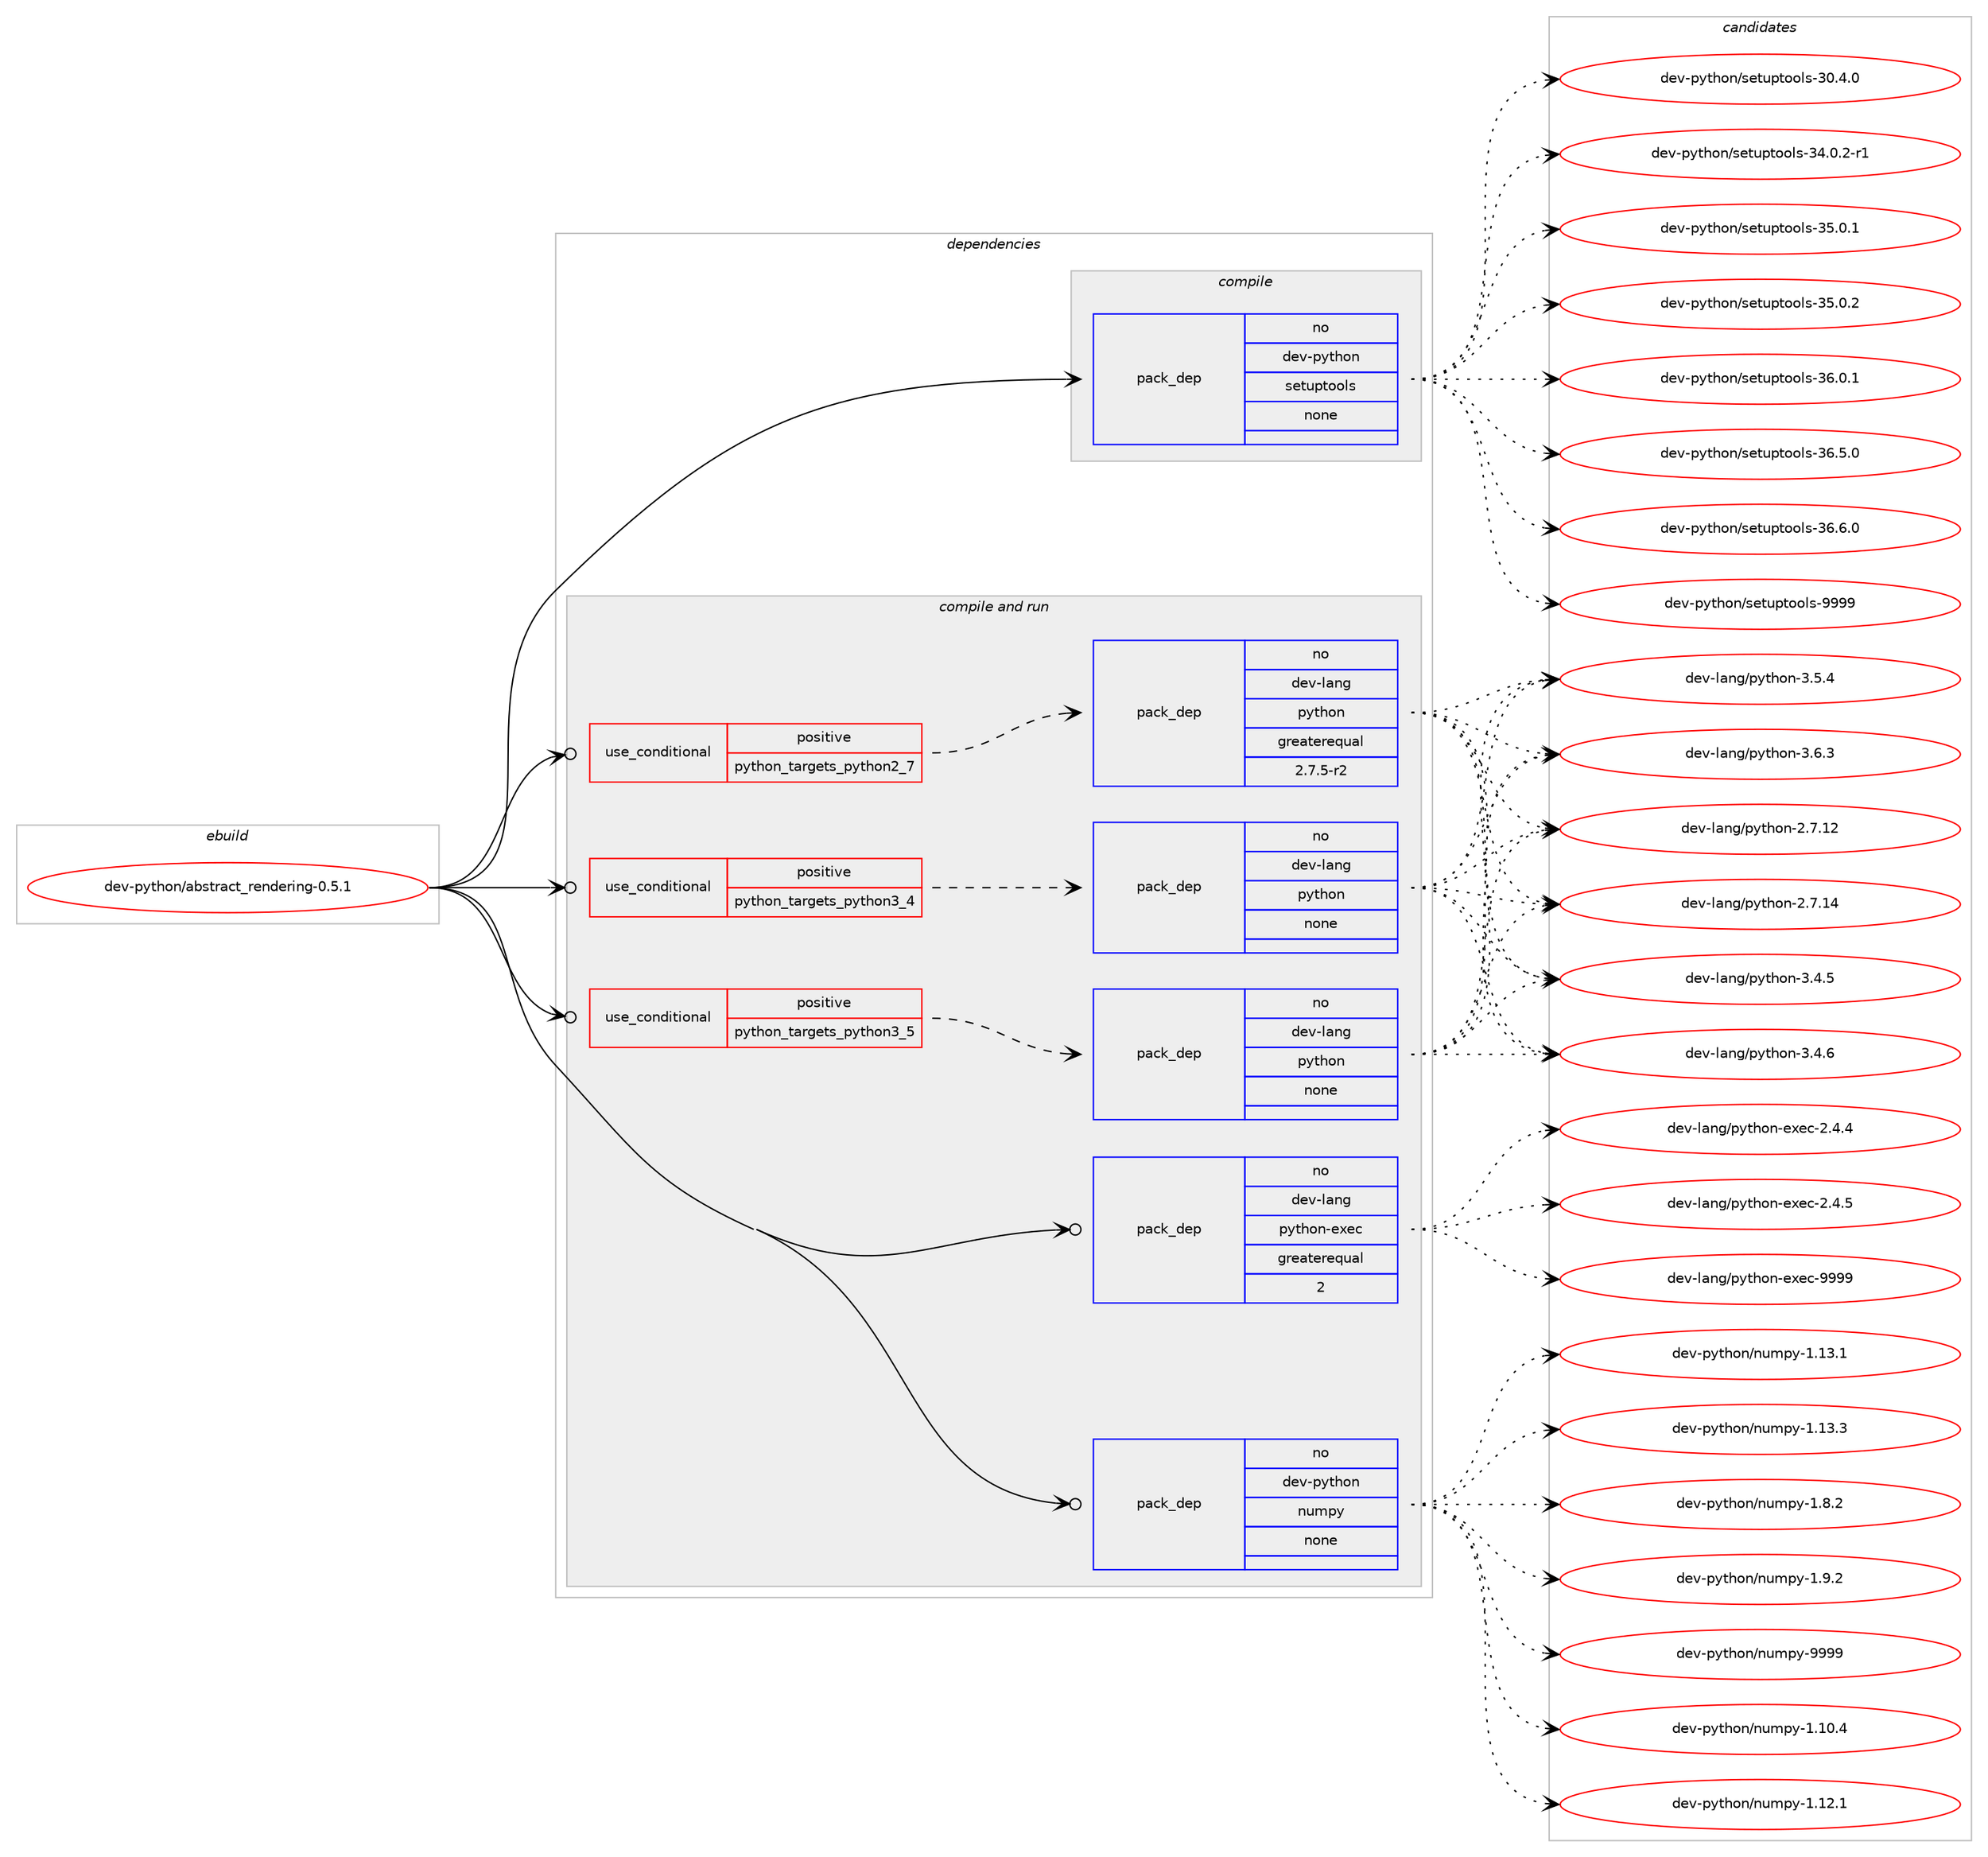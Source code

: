 digraph prolog {

# *************
# Graph options
# *************

newrank=true;
concentrate=true;
compound=true;
graph [rankdir=LR,fontname=Helvetica,fontsize=10,ranksep=1.5];#, ranksep=2.5, nodesep=0.2];
edge  [arrowhead=vee];
node  [fontname=Helvetica,fontsize=10];

# **********
# The ebuild
# **********

subgraph cluster_leftcol {
color=gray;
rank=same;
label=<<i>ebuild</i>>;
id [label="dev-python/abstract_rendering-0.5.1", color=red, width=4, href="../dev-python/abstract_rendering-0.5.1.svg"];
}

# ****************
# The dependencies
# ****************

subgraph cluster_midcol {
color=gray;
label=<<i>dependencies</i>>;
subgraph cluster_compile {
fillcolor="#eeeeee";
style=filled;
label=<<i>compile</i>>;
subgraph pack112517 {
dependency145530 [label=<<TABLE BORDER="0" CELLBORDER="1" CELLSPACING="0" CELLPADDING="4" WIDTH="220"><TR><TD ROWSPAN="6" CELLPADDING="30">pack_dep</TD></TR><TR><TD WIDTH="110">no</TD></TR><TR><TD>dev-python</TD></TR><TR><TD>setuptools</TD></TR><TR><TD>none</TD></TR><TR><TD></TD></TR></TABLE>>, shape=none, color=blue];
}
id:e -> dependency145530:w [weight=20,style="solid",arrowhead="vee"];
}
subgraph cluster_compileandrun {
fillcolor="#eeeeee";
style=filled;
label=<<i>compile and run</i>>;
subgraph cond29196 {
dependency145531 [label=<<TABLE BORDER="0" CELLBORDER="1" CELLSPACING="0" CELLPADDING="4"><TR><TD ROWSPAN="3" CELLPADDING="10">use_conditional</TD></TR><TR><TD>positive</TD></TR><TR><TD>python_targets_python2_7</TD></TR></TABLE>>, shape=none, color=red];
subgraph pack112518 {
dependency145532 [label=<<TABLE BORDER="0" CELLBORDER="1" CELLSPACING="0" CELLPADDING="4" WIDTH="220"><TR><TD ROWSPAN="6" CELLPADDING="30">pack_dep</TD></TR><TR><TD WIDTH="110">no</TD></TR><TR><TD>dev-lang</TD></TR><TR><TD>python</TD></TR><TR><TD>greaterequal</TD></TR><TR><TD>2.7.5-r2</TD></TR></TABLE>>, shape=none, color=blue];
}
dependency145531:e -> dependency145532:w [weight=20,style="dashed",arrowhead="vee"];
}
id:e -> dependency145531:w [weight=20,style="solid",arrowhead="odotvee"];
subgraph cond29197 {
dependency145533 [label=<<TABLE BORDER="0" CELLBORDER="1" CELLSPACING="0" CELLPADDING="4"><TR><TD ROWSPAN="3" CELLPADDING="10">use_conditional</TD></TR><TR><TD>positive</TD></TR><TR><TD>python_targets_python3_4</TD></TR></TABLE>>, shape=none, color=red];
subgraph pack112519 {
dependency145534 [label=<<TABLE BORDER="0" CELLBORDER="1" CELLSPACING="0" CELLPADDING="4" WIDTH="220"><TR><TD ROWSPAN="6" CELLPADDING="30">pack_dep</TD></TR><TR><TD WIDTH="110">no</TD></TR><TR><TD>dev-lang</TD></TR><TR><TD>python</TD></TR><TR><TD>none</TD></TR><TR><TD></TD></TR></TABLE>>, shape=none, color=blue];
}
dependency145533:e -> dependency145534:w [weight=20,style="dashed",arrowhead="vee"];
}
id:e -> dependency145533:w [weight=20,style="solid",arrowhead="odotvee"];
subgraph cond29198 {
dependency145535 [label=<<TABLE BORDER="0" CELLBORDER="1" CELLSPACING="0" CELLPADDING="4"><TR><TD ROWSPAN="3" CELLPADDING="10">use_conditional</TD></TR><TR><TD>positive</TD></TR><TR><TD>python_targets_python3_5</TD></TR></TABLE>>, shape=none, color=red];
subgraph pack112520 {
dependency145536 [label=<<TABLE BORDER="0" CELLBORDER="1" CELLSPACING="0" CELLPADDING="4" WIDTH="220"><TR><TD ROWSPAN="6" CELLPADDING="30">pack_dep</TD></TR><TR><TD WIDTH="110">no</TD></TR><TR><TD>dev-lang</TD></TR><TR><TD>python</TD></TR><TR><TD>none</TD></TR><TR><TD></TD></TR></TABLE>>, shape=none, color=blue];
}
dependency145535:e -> dependency145536:w [weight=20,style="dashed",arrowhead="vee"];
}
id:e -> dependency145535:w [weight=20,style="solid",arrowhead="odotvee"];
subgraph pack112521 {
dependency145537 [label=<<TABLE BORDER="0" CELLBORDER="1" CELLSPACING="0" CELLPADDING="4" WIDTH="220"><TR><TD ROWSPAN="6" CELLPADDING="30">pack_dep</TD></TR><TR><TD WIDTH="110">no</TD></TR><TR><TD>dev-lang</TD></TR><TR><TD>python-exec</TD></TR><TR><TD>greaterequal</TD></TR><TR><TD>2</TD></TR></TABLE>>, shape=none, color=blue];
}
id:e -> dependency145537:w [weight=20,style="solid",arrowhead="odotvee"];
subgraph pack112522 {
dependency145538 [label=<<TABLE BORDER="0" CELLBORDER="1" CELLSPACING="0" CELLPADDING="4" WIDTH="220"><TR><TD ROWSPAN="6" CELLPADDING="30">pack_dep</TD></TR><TR><TD WIDTH="110">no</TD></TR><TR><TD>dev-python</TD></TR><TR><TD>numpy</TD></TR><TR><TD>none</TD></TR><TR><TD></TD></TR></TABLE>>, shape=none, color=blue];
}
id:e -> dependency145538:w [weight=20,style="solid",arrowhead="odotvee"];
}
subgraph cluster_run {
fillcolor="#eeeeee";
style=filled;
label=<<i>run</i>>;
}
}

# **************
# The candidates
# **************

subgraph cluster_choices {
rank=same;
color=gray;
label=<<i>candidates</i>>;

subgraph choice112517 {
color=black;
nodesep=1;
choice100101118451121211161041111104711510111611711211611111110811545514846524648 [label="dev-python/setuptools-30.4.0", color=red, width=4,href="../dev-python/setuptools-30.4.0.svg"];
choice1001011184511212111610411111047115101116117112116111111108115455152464846504511449 [label="dev-python/setuptools-34.0.2-r1", color=red, width=4,href="../dev-python/setuptools-34.0.2-r1.svg"];
choice100101118451121211161041111104711510111611711211611111110811545515346484649 [label="dev-python/setuptools-35.0.1", color=red, width=4,href="../dev-python/setuptools-35.0.1.svg"];
choice100101118451121211161041111104711510111611711211611111110811545515346484650 [label="dev-python/setuptools-35.0.2", color=red, width=4,href="../dev-python/setuptools-35.0.2.svg"];
choice100101118451121211161041111104711510111611711211611111110811545515446484649 [label="dev-python/setuptools-36.0.1", color=red, width=4,href="../dev-python/setuptools-36.0.1.svg"];
choice100101118451121211161041111104711510111611711211611111110811545515446534648 [label="dev-python/setuptools-36.5.0", color=red, width=4,href="../dev-python/setuptools-36.5.0.svg"];
choice100101118451121211161041111104711510111611711211611111110811545515446544648 [label="dev-python/setuptools-36.6.0", color=red, width=4,href="../dev-python/setuptools-36.6.0.svg"];
choice10010111845112121116104111110471151011161171121161111111081154557575757 [label="dev-python/setuptools-9999", color=red, width=4,href="../dev-python/setuptools-9999.svg"];
dependency145530:e -> choice100101118451121211161041111104711510111611711211611111110811545514846524648:w [style=dotted,weight="100"];
dependency145530:e -> choice1001011184511212111610411111047115101116117112116111111108115455152464846504511449:w [style=dotted,weight="100"];
dependency145530:e -> choice100101118451121211161041111104711510111611711211611111110811545515346484649:w [style=dotted,weight="100"];
dependency145530:e -> choice100101118451121211161041111104711510111611711211611111110811545515346484650:w [style=dotted,weight="100"];
dependency145530:e -> choice100101118451121211161041111104711510111611711211611111110811545515446484649:w [style=dotted,weight="100"];
dependency145530:e -> choice100101118451121211161041111104711510111611711211611111110811545515446534648:w [style=dotted,weight="100"];
dependency145530:e -> choice100101118451121211161041111104711510111611711211611111110811545515446544648:w [style=dotted,weight="100"];
dependency145530:e -> choice10010111845112121116104111110471151011161171121161111111081154557575757:w [style=dotted,weight="100"];
}
subgraph choice112518 {
color=black;
nodesep=1;
choice10010111845108971101034711212111610411111045504655464950 [label="dev-lang/python-2.7.12", color=red, width=4,href="../dev-lang/python-2.7.12.svg"];
choice10010111845108971101034711212111610411111045504655464952 [label="dev-lang/python-2.7.14", color=red, width=4,href="../dev-lang/python-2.7.14.svg"];
choice100101118451089711010347112121116104111110455146524653 [label="dev-lang/python-3.4.5", color=red, width=4,href="../dev-lang/python-3.4.5.svg"];
choice100101118451089711010347112121116104111110455146524654 [label="dev-lang/python-3.4.6", color=red, width=4,href="../dev-lang/python-3.4.6.svg"];
choice100101118451089711010347112121116104111110455146534652 [label="dev-lang/python-3.5.4", color=red, width=4,href="../dev-lang/python-3.5.4.svg"];
choice100101118451089711010347112121116104111110455146544651 [label="dev-lang/python-3.6.3", color=red, width=4,href="../dev-lang/python-3.6.3.svg"];
dependency145532:e -> choice10010111845108971101034711212111610411111045504655464950:w [style=dotted,weight="100"];
dependency145532:e -> choice10010111845108971101034711212111610411111045504655464952:w [style=dotted,weight="100"];
dependency145532:e -> choice100101118451089711010347112121116104111110455146524653:w [style=dotted,weight="100"];
dependency145532:e -> choice100101118451089711010347112121116104111110455146524654:w [style=dotted,weight="100"];
dependency145532:e -> choice100101118451089711010347112121116104111110455146534652:w [style=dotted,weight="100"];
dependency145532:e -> choice100101118451089711010347112121116104111110455146544651:w [style=dotted,weight="100"];
}
subgraph choice112519 {
color=black;
nodesep=1;
choice10010111845108971101034711212111610411111045504655464950 [label="dev-lang/python-2.7.12", color=red, width=4,href="../dev-lang/python-2.7.12.svg"];
choice10010111845108971101034711212111610411111045504655464952 [label="dev-lang/python-2.7.14", color=red, width=4,href="../dev-lang/python-2.7.14.svg"];
choice100101118451089711010347112121116104111110455146524653 [label="dev-lang/python-3.4.5", color=red, width=4,href="../dev-lang/python-3.4.5.svg"];
choice100101118451089711010347112121116104111110455146524654 [label="dev-lang/python-3.4.6", color=red, width=4,href="../dev-lang/python-3.4.6.svg"];
choice100101118451089711010347112121116104111110455146534652 [label="dev-lang/python-3.5.4", color=red, width=4,href="../dev-lang/python-3.5.4.svg"];
choice100101118451089711010347112121116104111110455146544651 [label="dev-lang/python-3.6.3", color=red, width=4,href="../dev-lang/python-3.6.3.svg"];
dependency145534:e -> choice10010111845108971101034711212111610411111045504655464950:w [style=dotted,weight="100"];
dependency145534:e -> choice10010111845108971101034711212111610411111045504655464952:w [style=dotted,weight="100"];
dependency145534:e -> choice100101118451089711010347112121116104111110455146524653:w [style=dotted,weight="100"];
dependency145534:e -> choice100101118451089711010347112121116104111110455146524654:w [style=dotted,weight="100"];
dependency145534:e -> choice100101118451089711010347112121116104111110455146534652:w [style=dotted,weight="100"];
dependency145534:e -> choice100101118451089711010347112121116104111110455146544651:w [style=dotted,weight="100"];
}
subgraph choice112520 {
color=black;
nodesep=1;
choice10010111845108971101034711212111610411111045504655464950 [label="dev-lang/python-2.7.12", color=red, width=4,href="../dev-lang/python-2.7.12.svg"];
choice10010111845108971101034711212111610411111045504655464952 [label="dev-lang/python-2.7.14", color=red, width=4,href="../dev-lang/python-2.7.14.svg"];
choice100101118451089711010347112121116104111110455146524653 [label="dev-lang/python-3.4.5", color=red, width=4,href="../dev-lang/python-3.4.5.svg"];
choice100101118451089711010347112121116104111110455146524654 [label="dev-lang/python-3.4.6", color=red, width=4,href="../dev-lang/python-3.4.6.svg"];
choice100101118451089711010347112121116104111110455146534652 [label="dev-lang/python-3.5.4", color=red, width=4,href="../dev-lang/python-3.5.4.svg"];
choice100101118451089711010347112121116104111110455146544651 [label="dev-lang/python-3.6.3", color=red, width=4,href="../dev-lang/python-3.6.3.svg"];
dependency145536:e -> choice10010111845108971101034711212111610411111045504655464950:w [style=dotted,weight="100"];
dependency145536:e -> choice10010111845108971101034711212111610411111045504655464952:w [style=dotted,weight="100"];
dependency145536:e -> choice100101118451089711010347112121116104111110455146524653:w [style=dotted,weight="100"];
dependency145536:e -> choice100101118451089711010347112121116104111110455146524654:w [style=dotted,weight="100"];
dependency145536:e -> choice100101118451089711010347112121116104111110455146534652:w [style=dotted,weight="100"];
dependency145536:e -> choice100101118451089711010347112121116104111110455146544651:w [style=dotted,weight="100"];
}
subgraph choice112521 {
color=black;
nodesep=1;
choice1001011184510897110103471121211161041111104510112010199455046524652 [label="dev-lang/python-exec-2.4.4", color=red, width=4,href="../dev-lang/python-exec-2.4.4.svg"];
choice1001011184510897110103471121211161041111104510112010199455046524653 [label="dev-lang/python-exec-2.4.5", color=red, width=4,href="../dev-lang/python-exec-2.4.5.svg"];
choice10010111845108971101034711212111610411111045101120101994557575757 [label="dev-lang/python-exec-9999", color=red, width=4,href="../dev-lang/python-exec-9999.svg"];
dependency145537:e -> choice1001011184510897110103471121211161041111104510112010199455046524652:w [style=dotted,weight="100"];
dependency145537:e -> choice1001011184510897110103471121211161041111104510112010199455046524653:w [style=dotted,weight="100"];
dependency145537:e -> choice10010111845108971101034711212111610411111045101120101994557575757:w [style=dotted,weight="100"];
}
subgraph choice112522 {
color=black;
nodesep=1;
choice100101118451121211161041111104711011710911212145494649484652 [label="dev-python/numpy-1.10.4", color=red, width=4,href="../dev-python/numpy-1.10.4.svg"];
choice100101118451121211161041111104711011710911212145494649504649 [label="dev-python/numpy-1.12.1", color=red, width=4,href="../dev-python/numpy-1.12.1.svg"];
choice100101118451121211161041111104711011710911212145494649514649 [label="dev-python/numpy-1.13.1", color=red, width=4,href="../dev-python/numpy-1.13.1.svg"];
choice100101118451121211161041111104711011710911212145494649514651 [label="dev-python/numpy-1.13.3", color=red, width=4,href="../dev-python/numpy-1.13.3.svg"];
choice1001011184511212111610411111047110117109112121454946564650 [label="dev-python/numpy-1.8.2", color=red, width=4,href="../dev-python/numpy-1.8.2.svg"];
choice1001011184511212111610411111047110117109112121454946574650 [label="dev-python/numpy-1.9.2", color=red, width=4,href="../dev-python/numpy-1.9.2.svg"];
choice10010111845112121116104111110471101171091121214557575757 [label="dev-python/numpy-9999", color=red, width=4,href="../dev-python/numpy-9999.svg"];
dependency145538:e -> choice100101118451121211161041111104711011710911212145494649484652:w [style=dotted,weight="100"];
dependency145538:e -> choice100101118451121211161041111104711011710911212145494649504649:w [style=dotted,weight="100"];
dependency145538:e -> choice100101118451121211161041111104711011710911212145494649514649:w [style=dotted,weight="100"];
dependency145538:e -> choice100101118451121211161041111104711011710911212145494649514651:w [style=dotted,weight="100"];
dependency145538:e -> choice1001011184511212111610411111047110117109112121454946564650:w [style=dotted,weight="100"];
dependency145538:e -> choice1001011184511212111610411111047110117109112121454946574650:w [style=dotted,weight="100"];
dependency145538:e -> choice10010111845112121116104111110471101171091121214557575757:w [style=dotted,weight="100"];
}
}

}
